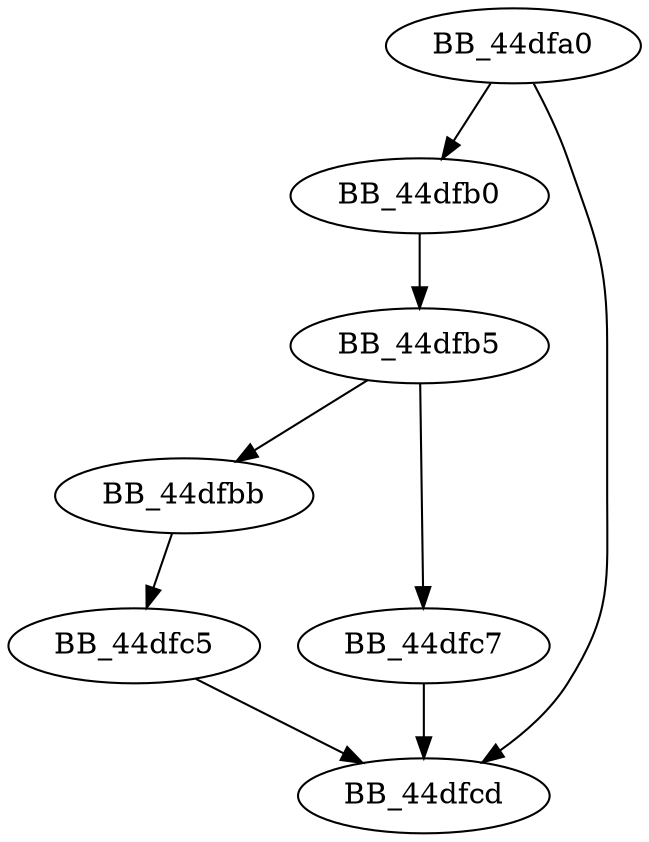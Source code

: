 DiGraph sub_44DFA0{
BB_44dfa0->BB_44dfb0
BB_44dfa0->BB_44dfcd
BB_44dfb0->BB_44dfb5
BB_44dfb5->BB_44dfbb
BB_44dfb5->BB_44dfc7
BB_44dfbb->BB_44dfc5
BB_44dfc5->BB_44dfcd
BB_44dfc7->BB_44dfcd
}
